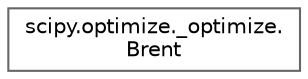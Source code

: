 digraph "Graphical Class Hierarchy"
{
 // LATEX_PDF_SIZE
  bgcolor="transparent";
  edge [fontname=Helvetica,fontsize=10,labelfontname=Helvetica,labelfontsize=10];
  node [fontname=Helvetica,fontsize=10,shape=box,height=0.2,width=0.4];
  rankdir="LR";
  Node0 [id="Node000000",label="scipy.optimize._optimize.\lBrent",height=0.2,width=0.4,color="grey40", fillcolor="white", style="filled",URL="$d3/d54/classscipy_1_1optimize_1_1__optimize_1_1Brent.html",tooltip=" "];
}
